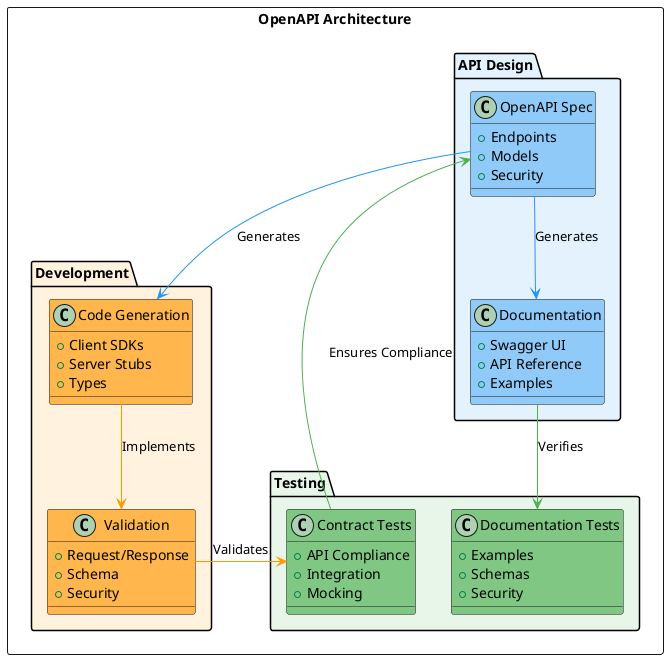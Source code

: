 @startuml "Arquitetura OpenAPI"

!define RECTANGLE class

skinparam {
    BackgroundColor transparent
    ArrowColor #2C3E50
    BorderColor #2C3E50
    FontColor #2C3E50
    FontSize 14
}

rectangle "OpenAPI Architecture" {
    package "API Design" as AD #E3F2FD {
        RECTANGLE "OpenAPI Spec" as OAS #90CAF9 {
            + Endpoints
            + Models
            + Security
        }
        
        RECTANGLE "Documentation" as DOC #90CAF9 {
            + Swagger UI
            + API Reference
            + Examples
        }
    }
    
    package "Development" as DEV #FFF3E0 {
        RECTANGLE "Code Generation" as CG #FFB74D {
            + Client SDKs
            + Server Stubs
            + Types
        }
        
        RECTANGLE "Validation" as VAL #FFB74D {
            + Request/Response
            + Schema
            + Security
        }
    }
    
    package "Testing" as TEST #E8F5E9 {
        RECTANGLE "Contract Tests" as CT #81C784 {
            + API Compliance
            + Integration
            + Mocking
        }
        
        RECTANGLE "Documentation Tests" as DT #81C784 {
            + Examples
            + Schemas
            + Security
        }
    }
}

OAS -[#2196F3]-> DOC : "Generates"
OAS -[#2196F3]-> CG : "Generates"
CG -[#FF9800]-> VAL : "Implements"
VAL -[#FF9800]-> CT : "Validates"
DOC -[#4CAF50]-> DT : "Verifies"
CT -[#4CAF50]-> OAS : "Ensures Compliance"

@enduml 